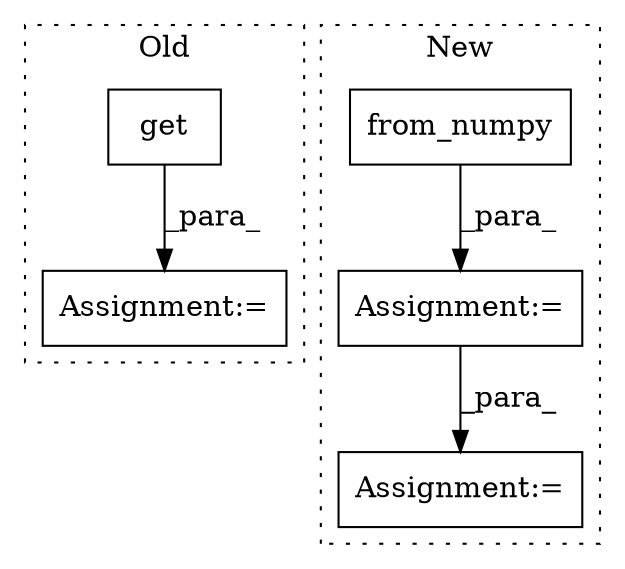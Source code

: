 digraph G {
subgraph cluster0 {
1 [label="get" a="32" s="6162,6167" l="4,1" shape="box"];
3 [label="Assignment:=" a="7" s="6184" l="1" shape="box"];
label = "Old";
style="dotted";
}
subgraph cluster1 {
2 [label="from_numpy" a="32" s="1837,1875" l="11,1" shape="box"];
4 [label="Assignment:=" a="7" s="2011" l="1" shape="box"];
5 [label="Assignment:=" a="7" s="1975" l="1" shape="box"];
label = "New";
style="dotted";
}
1 -> 3 [label="_para_"];
2 -> 5 [label="_para_"];
5 -> 4 [label="_para_"];
}